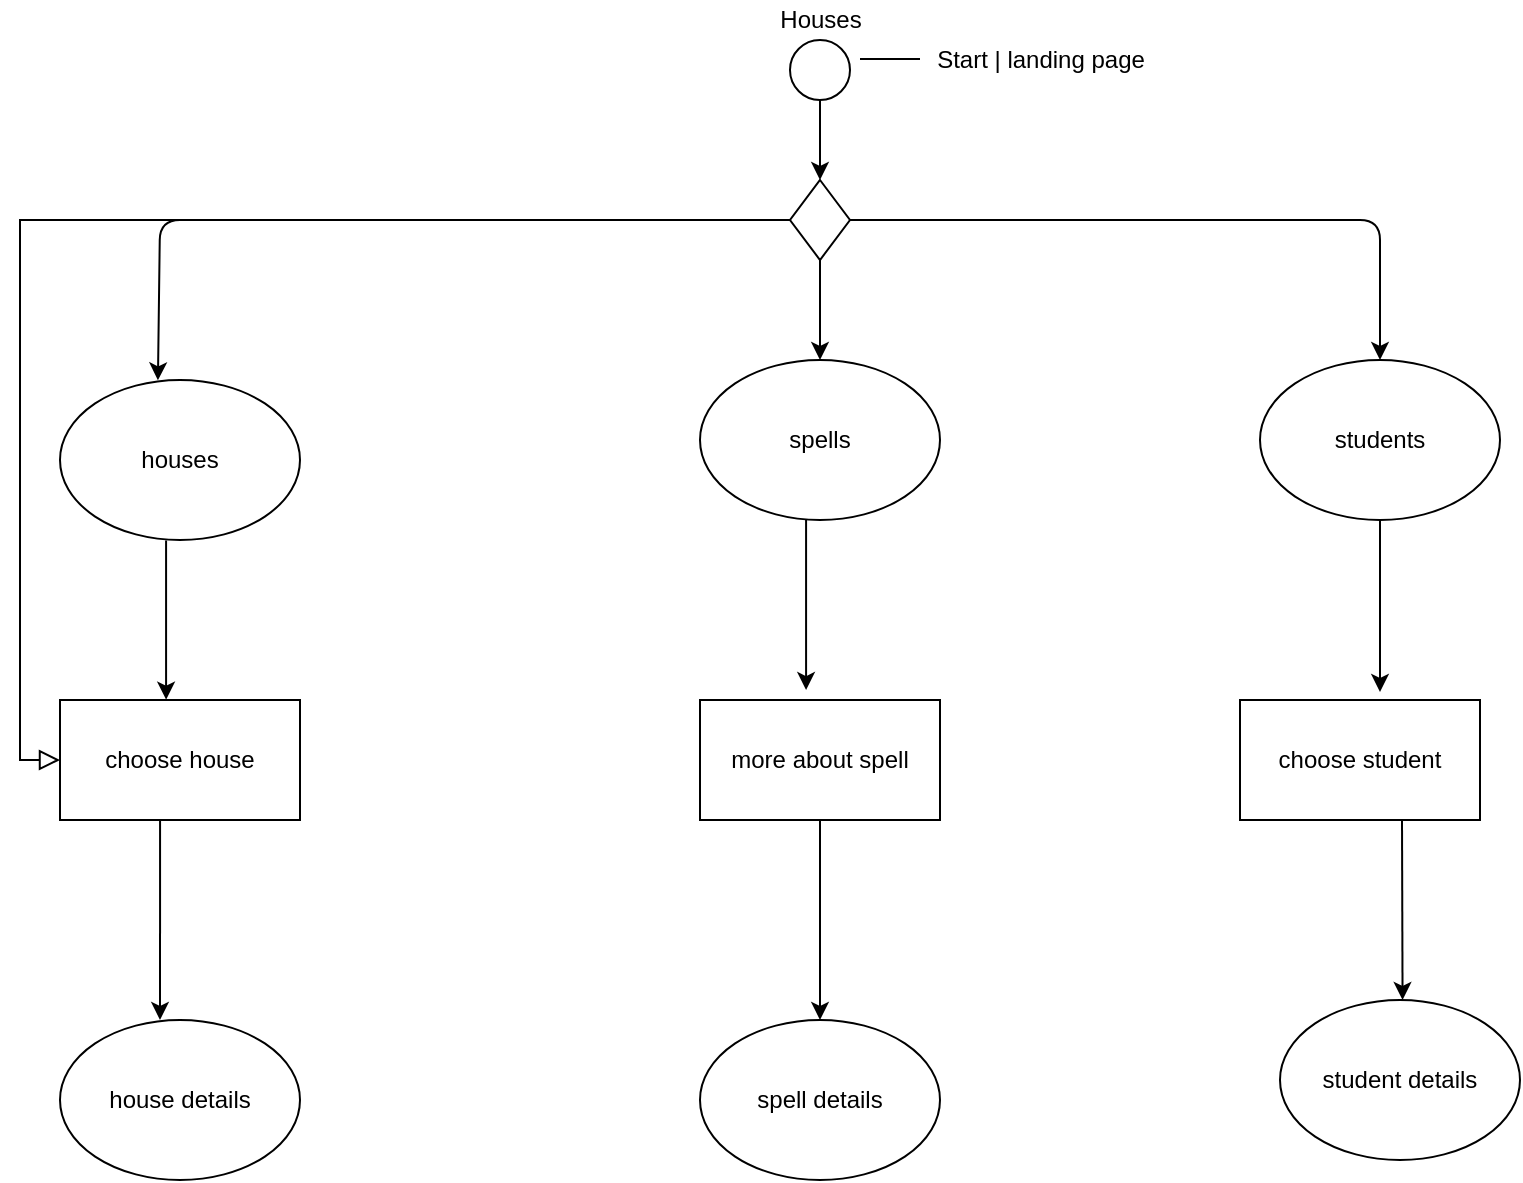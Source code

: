 <mxfile version="13.8.1" type="github">
  <diagram id="C5RBs43oDa-KdzZeNtuy" name="Page-1">
    <mxGraphModel dx="1427" dy="783" grid="1" gridSize="10" guides="1" tooltips="1" connect="1" arrows="1" fold="1" page="1" pageScale="1" pageWidth="827" pageHeight="1169" math="0" shadow="0">
      <root>
        <mxCell id="WIyWlLk6GJQsqaUBKTNV-0" />
        <mxCell id="WIyWlLk6GJQsqaUBKTNV-1" parent="WIyWlLk6GJQsqaUBKTNV-0" />
        <mxCell id="WIyWlLk6GJQsqaUBKTNV-2" value="" style="rounded=0;html=1;jettySize=auto;orthogonalLoop=1;fontSize=11;endArrow=block;endFill=0;endSize=8;strokeWidth=1;shadow=0;labelBackgroundColor=none;edgeStyle=orthogonalEdgeStyle;entryX=0;entryY=0.5;entryDx=0;entryDy=0;" parent="WIyWlLk6GJQsqaUBKTNV-1" target="4giUmoC1Htdb9DRn3PzV-7" edge="1">
          <mxGeometry relative="1" as="geometry">
            <mxPoint x="400" y="120" as="sourcePoint" />
            <mxPoint x="30" y="400" as="targetPoint" />
            <Array as="points">
              <mxPoint x="20" y="120" />
              <mxPoint x="20" y="390" />
            </Array>
          </mxGeometry>
        </mxCell>
        <mxCell id="4giUmoC1Htdb9DRn3PzV-0" value="students" style="ellipse;whiteSpace=wrap;html=1;" vertex="1" parent="WIyWlLk6GJQsqaUBKTNV-1">
          <mxGeometry x="640" y="190" width="120" height="80" as="geometry" />
        </mxCell>
        <mxCell id="4giUmoC1Htdb9DRn3PzV-1" value="spells" style="ellipse;whiteSpace=wrap;html=1;" vertex="1" parent="WIyWlLk6GJQsqaUBKTNV-1">
          <mxGeometry x="360" y="190" width="120" height="80" as="geometry" />
        </mxCell>
        <mxCell id="4giUmoC1Htdb9DRn3PzV-2" value="houses" style="ellipse;whiteSpace=wrap;html=1;" vertex="1" parent="WIyWlLk6GJQsqaUBKTNV-1">
          <mxGeometry x="40" y="200" width="120" height="80" as="geometry" />
        </mxCell>
        <mxCell id="4giUmoC1Htdb9DRn3PzV-3" value="" style="rhombus;whiteSpace=wrap;html=1;" vertex="1" parent="WIyWlLk6GJQsqaUBKTNV-1">
          <mxGeometry x="405" y="100" width="30" height="40" as="geometry" />
        </mxCell>
        <mxCell id="4giUmoC1Htdb9DRn3PzV-7" value="choose house" style="rounded=0;whiteSpace=wrap;html=1;" vertex="1" parent="WIyWlLk6GJQsqaUBKTNV-1">
          <mxGeometry x="40" y="360" width="120" height="60" as="geometry" />
        </mxCell>
        <mxCell id="4giUmoC1Htdb9DRn3PzV-8" value="more about spell" style="rounded=0;whiteSpace=wrap;html=1;" vertex="1" parent="WIyWlLk6GJQsqaUBKTNV-1">
          <mxGeometry x="360" y="360" width="120" height="60" as="geometry" />
        </mxCell>
        <mxCell id="4giUmoC1Htdb9DRn3PzV-9" value="choose student" style="rounded=0;whiteSpace=wrap;html=1;" vertex="1" parent="WIyWlLk6GJQsqaUBKTNV-1">
          <mxGeometry x="630" y="360" width="120" height="60" as="geometry" />
        </mxCell>
        <mxCell id="4giUmoC1Htdb9DRn3PzV-10" value="student details" style="ellipse;whiteSpace=wrap;html=1;" vertex="1" parent="WIyWlLk6GJQsqaUBKTNV-1">
          <mxGeometry x="650" y="510" width="120" height="80" as="geometry" />
        </mxCell>
        <mxCell id="4giUmoC1Htdb9DRn3PzV-11" value="spell details" style="ellipse;whiteSpace=wrap;html=1;" vertex="1" parent="WIyWlLk6GJQsqaUBKTNV-1">
          <mxGeometry x="360" y="520" width="120" height="80" as="geometry" />
        </mxCell>
        <mxCell id="4giUmoC1Htdb9DRn3PzV-12" value="house details" style="ellipse;whiteSpace=wrap;html=1;" vertex="1" parent="WIyWlLk6GJQsqaUBKTNV-1">
          <mxGeometry x="40" y="520" width="120" height="80" as="geometry" />
        </mxCell>
        <mxCell id="4giUmoC1Htdb9DRn3PzV-13" value="" style="endArrow=classic;html=1;exitX=0.442;exitY=1.003;exitDx=0;exitDy=0;exitPerimeter=0;entryX=0.442;entryY=-0.003;entryDx=0;entryDy=0;entryPerimeter=0;" edge="1" parent="WIyWlLk6GJQsqaUBKTNV-1" source="4giUmoC1Htdb9DRn3PzV-2" target="4giUmoC1Htdb9DRn3PzV-7">
          <mxGeometry width="50" height="50" relative="1" as="geometry">
            <mxPoint x="250" y="230" as="sourcePoint" />
            <mxPoint x="240" y="330" as="targetPoint" />
          </mxGeometry>
        </mxCell>
        <mxCell id="4giUmoC1Htdb9DRn3PzV-14" value="" style="endArrow=classic;html=1;entryX=0.442;entryY=-0.083;entryDx=0;entryDy=0;entryPerimeter=0;exitX=0.442;exitY=1;exitDx=0;exitDy=0;exitPerimeter=0;" edge="1" parent="WIyWlLk6GJQsqaUBKTNV-1" source="4giUmoC1Htdb9DRn3PzV-1" target="4giUmoC1Htdb9DRn3PzV-8">
          <mxGeometry width="50" height="50" relative="1" as="geometry">
            <mxPoint x="320" y="250" as="sourcePoint" />
            <mxPoint x="410" y="250" as="targetPoint" />
          </mxGeometry>
        </mxCell>
        <mxCell id="4giUmoC1Htdb9DRn3PzV-15" value="" style="endArrow=classic;html=1;exitX=0.5;exitY=1;exitDx=0;exitDy=0;" edge="1" parent="WIyWlLk6GJQsqaUBKTNV-1" source="4giUmoC1Htdb9DRn3PzV-0">
          <mxGeometry width="50" height="50" relative="1" as="geometry">
            <mxPoint x="620" y="330" as="sourcePoint" />
            <mxPoint x="700" y="356" as="targetPoint" />
          </mxGeometry>
        </mxCell>
        <mxCell id="4giUmoC1Htdb9DRn3PzV-16" value="" style="endArrow=classic;html=1;entryX=0.438;entryY=-0.07;entryDx=0;entryDy=0;entryPerimeter=0;" edge="1" parent="WIyWlLk6GJQsqaUBKTNV-1">
          <mxGeometry width="50" height="50" relative="1" as="geometry">
            <mxPoint x="711" y="420" as="sourcePoint" />
            <mxPoint x="711.28" y="510.0" as="targetPoint" />
          </mxGeometry>
        </mxCell>
        <mxCell id="4giUmoC1Htdb9DRn3PzV-17" value="" style="endArrow=classic;html=1;" edge="1" parent="WIyWlLk6GJQsqaUBKTNV-1" source="4giUmoC1Htdb9DRn3PzV-8">
          <mxGeometry width="50" height="50" relative="1" as="geometry">
            <mxPoint x="422.0" y="427.98" as="sourcePoint" />
            <mxPoint x="420" y="520" as="targetPoint" />
          </mxGeometry>
        </mxCell>
        <mxCell id="4giUmoC1Htdb9DRn3PzV-18" value="" style="endArrow=classic;html=1;exitX=0.417;exitY=1;exitDx=0;exitDy=0;exitPerimeter=0;entryX=0.442;entryY=-0.003;entryDx=0;entryDy=0;entryPerimeter=0;" edge="1" parent="WIyWlLk6GJQsqaUBKTNV-1" source="4giUmoC1Htdb9DRn3PzV-7">
          <mxGeometry width="50" height="50" relative="1" as="geometry">
            <mxPoint x="90.0" y="430.42" as="sourcePoint" />
            <mxPoint x="90.0" y="520" as="targetPoint" />
          </mxGeometry>
        </mxCell>
        <mxCell id="4giUmoC1Htdb9DRn3PzV-19" value="" style="endArrow=classic;html=1;entryX=0.5;entryY=0;entryDx=0;entryDy=0;" edge="1" parent="WIyWlLk6GJQsqaUBKTNV-1" target="4giUmoC1Htdb9DRn3PzV-0">
          <mxGeometry width="50" height="50" relative="1" as="geometry">
            <mxPoint x="435" y="120" as="sourcePoint" />
            <mxPoint x="485" y="70" as="targetPoint" />
            <Array as="points">
              <mxPoint x="700" y="120" />
            </Array>
          </mxGeometry>
        </mxCell>
        <mxCell id="4giUmoC1Htdb9DRn3PzV-20" value="" style="endArrow=classic;html=1;entryX=0.408;entryY=0.002;entryDx=0;entryDy=0;entryPerimeter=0;exitX=0;exitY=0.5;exitDx=0;exitDy=0;" edge="1" parent="WIyWlLk6GJQsqaUBKTNV-1" source="4giUmoC1Htdb9DRn3PzV-3" target="4giUmoC1Htdb9DRn3PzV-2">
          <mxGeometry width="50" height="50" relative="1" as="geometry">
            <mxPoint x="400" y="120" as="sourcePoint" />
            <mxPoint x="410" y="300" as="targetPoint" />
            <Array as="points">
              <mxPoint x="90" y="120" />
            </Array>
          </mxGeometry>
        </mxCell>
        <mxCell id="4giUmoC1Htdb9DRn3PzV-21" value="" style="endArrow=classic;html=1;entryX=0.5;entryY=0;entryDx=0;entryDy=0;" edge="1" parent="WIyWlLk6GJQsqaUBKTNV-1" source="4giUmoC1Htdb9DRn3PzV-23" target="4giUmoC1Htdb9DRn3PzV-3">
          <mxGeometry width="50" height="50" relative="1" as="geometry">
            <mxPoint x="420" y="43" as="sourcePoint" />
            <mxPoint x="413" y="90" as="targetPoint" />
          </mxGeometry>
        </mxCell>
        <mxCell id="4giUmoC1Htdb9DRn3PzV-22" value="" style="endArrow=classic;html=1;exitX=0.5;exitY=1;exitDx=0;exitDy=0;entryX=0.5;entryY=0;entryDx=0;entryDy=0;" edge="1" parent="WIyWlLk6GJQsqaUBKTNV-1" source="4giUmoC1Htdb9DRn3PzV-3" target="4giUmoC1Htdb9DRn3PzV-1">
          <mxGeometry width="50" height="50" relative="1" as="geometry">
            <mxPoint x="310" y="200" as="sourcePoint" />
            <mxPoint x="360" y="150" as="targetPoint" />
          </mxGeometry>
        </mxCell>
        <mxCell id="4giUmoC1Htdb9DRn3PzV-25" value="" style="endArrow=none;html=1;" edge="1" parent="WIyWlLk6GJQsqaUBKTNV-1">
          <mxGeometry width="50" height="50" relative="1" as="geometry">
            <mxPoint x="440" y="39.5" as="sourcePoint" />
            <mxPoint x="470" y="39.5" as="targetPoint" />
            <Array as="points">
              <mxPoint x="470" y="39.5" />
            </Array>
          </mxGeometry>
        </mxCell>
        <mxCell id="4giUmoC1Htdb9DRn3PzV-26" value="Start | landing page" style="text;html=1;align=center;verticalAlign=middle;resizable=0;points=[];autosize=1;" vertex="1" parent="WIyWlLk6GJQsqaUBKTNV-1">
          <mxGeometry x="470" y="30" width="120" height="20" as="geometry" />
        </mxCell>
        <mxCell id="4giUmoC1Htdb9DRn3PzV-23" value="" style="ellipse;whiteSpace=wrap;html=1;aspect=fixed;" vertex="1" parent="WIyWlLk6GJQsqaUBKTNV-1">
          <mxGeometry x="405" y="30" width="30" height="30" as="geometry" />
        </mxCell>
        <mxCell id="4giUmoC1Htdb9DRn3PzV-29" value="Houses" style="text;html=1;align=center;verticalAlign=middle;resizable=0;points=[];autosize=1;" vertex="1" parent="WIyWlLk6GJQsqaUBKTNV-1">
          <mxGeometry x="390" y="10" width="60" height="20" as="geometry" />
        </mxCell>
      </root>
    </mxGraphModel>
  </diagram>
</mxfile>
